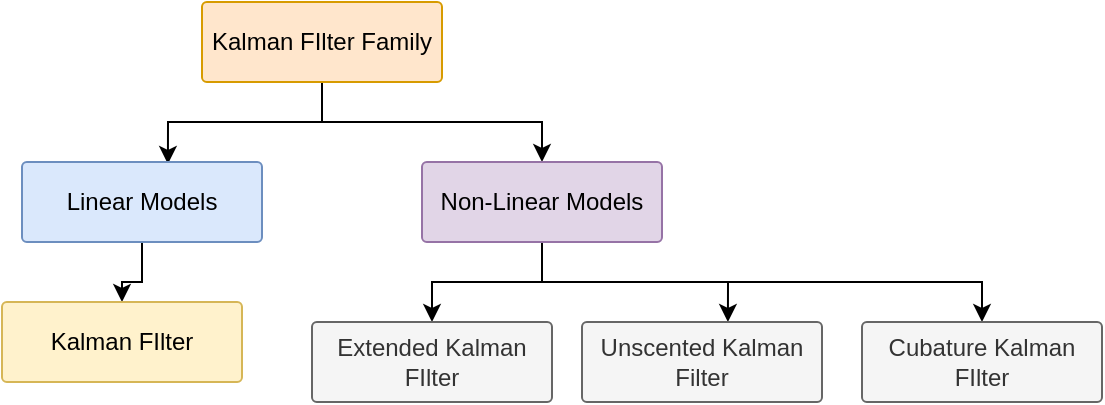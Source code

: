 <mxfile version="12.5.5" type="device"><diagram id="kJvpoTita9LURg3vXlYl" name="Page-1"><mxGraphModel dx="1357" dy="777" grid="1" gridSize="10" guides="1" tooltips="1" connect="1" arrows="1" fold="1" page="1" pageScale="1" pageWidth="850" pageHeight="1100" math="0" shadow="0"><root><mxCell id="0"/><mxCell id="1" parent="0"/><mxCell id="AJ4Op0o1pvLsdcSlrmPr-4" style="edgeStyle=orthogonalEdgeStyle;rounded=0;orthogonalLoop=1;jettySize=auto;html=1;entryX=0.608;entryY=0.025;entryDx=0;entryDy=0;entryPerimeter=0;" edge="1" parent="1" source="AJ4Op0o1pvLsdcSlrmPr-1" target="AJ4Op0o1pvLsdcSlrmPr-2"><mxGeometry relative="1" as="geometry"/></mxCell><mxCell id="AJ4Op0o1pvLsdcSlrmPr-5" style="edgeStyle=orthogonalEdgeStyle;rounded=0;orthogonalLoop=1;jettySize=auto;html=1;" edge="1" parent="1" source="AJ4Op0o1pvLsdcSlrmPr-1" target="AJ4Op0o1pvLsdcSlrmPr-3"><mxGeometry relative="1" as="geometry"/></mxCell><mxCell id="AJ4Op0o1pvLsdcSlrmPr-1" value="Kalman FIlter Family" style="rounded=1;whiteSpace=wrap;html=1;arcSize=6;fillColor=#ffe6cc;strokeColor=#d79b00;" vertex="1" parent="1"><mxGeometry x="310" y="100" width="120" height="40" as="geometry"/></mxCell><mxCell id="AJ4Op0o1pvLsdcSlrmPr-13" style="edgeStyle=orthogonalEdgeStyle;rounded=0;orthogonalLoop=1;jettySize=auto;html=1;entryX=0.5;entryY=0;entryDx=0;entryDy=0;" edge="1" parent="1" source="AJ4Op0o1pvLsdcSlrmPr-2" target="AJ4Op0o1pvLsdcSlrmPr-6"><mxGeometry relative="1" as="geometry"/></mxCell><mxCell id="AJ4Op0o1pvLsdcSlrmPr-2" value="Linear Models" style="rounded=1;whiteSpace=wrap;html=1;arcSize=6;fillColor=#dae8fc;strokeColor=#6c8ebf;" vertex="1" parent="1"><mxGeometry x="220" y="180" width="120" height="40" as="geometry"/></mxCell><mxCell id="AJ4Op0o1pvLsdcSlrmPr-10" style="edgeStyle=orthogonalEdgeStyle;rounded=0;orthogonalLoop=1;jettySize=auto;html=1;entryX=0.5;entryY=0;entryDx=0;entryDy=0;" edge="1" parent="1" source="AJ4Op0o1pvLsdcSlrmPr-3" target="AJ4Op0o1pvLsdcSlrmPr-7"><mxGeometry relative="1" as="geometry"/></mxCell><mxCell id="AJ4Op0o1pvLsdcSlrmPr-11" style="edgeStyle=orthogonalEdgeStyle;rounded=0;orthogonalLoop=1;jettySize=auto;html=1;entryX=0.608;entryY=0;entryDx=0;entryDy=0;entryPerimeter=0;" edge="1" parent="1" source="AJ4Op0o1pvLsdcSlrmPr-3" target="AJ4Op0o1pvLsdcSlrmPr-8"><mxGeometry relative="1" as="geometry"/></mxCell><mxCell id="AJ4Op0o1pvLsdcSlrmPr-12" style="edgeStyle=orthogonalEdgeStyle;rounded=0;orthogonalLoop=1;jettySize=auto;html=1;entryX=0.5;entryY=0;entryDx=0;entryDy=0;" edge="1" parent="1" source="AJ4Op0o1pvLsdcSlrmPr-3" target="AJ4Op0o1pvLsdcSlrmPr-9"><mxGeometry relative="1" as="geometry"><Array as="points"><mxPoint x="480" y="240"/><mxPoint x="700" y="240"/></Array></mxGeometry></mxCell><mxCell id="AJ4Op0o1pvLsdcSlrmPr-3" value="Non-Linear Models" style="rounded=1;whiteSpace=wrap;html=1;arcSize=6;fillColor=#e1d5e7;strokeColor=#9673a6;" vertex="1" parent="1"><mxGeometry x="420" y="180" width="120" height="40" as="geometry"/></mxCell><mxCell id="AJ4Op0o1pvLsdcSlrmPr-6" value="Kalman FIlter" style="rounded=1;whiteSpace=wrap;html=1;arcSize=6;fillColor=#fff2cc;strokeColor=#d6b656;" vertex="1" parent="1"><mxGeometry x="210" y="250" width="120" height="40" as="geometry"/></mxCell><mxCell id="AJ4Op0o1pvLsdcSlrmPr-7" value="Extended Kalman FIlter" style="rounded=1;whiteSpace=wrap;html=1;arcSize=6;fillColor=#f5f5f5;strokeColor=#666666;fontColor=#333333;" vertex="1" parent="1"><mxGeometry x="365" y="260" width="120" height="40" as="geometry"/></mxCell><mxCell id="AJ4Op0o1pvLsdcSlrmPr-8" value="Unscented Kalman Filter" style="rounded=1;whiteSpace=wrap;html=1;arcSize=6;fillColor=#f5f5f5;strokeColor=#666666;fontColor=#333333;" vertex="1" parent="1"><mxGeometry x="500" y="260" width="120" height="40" as="geometry"/></mxCell><mxCell id="AJ4Op0o1pvLsdcSlrmPr-9" value="Cubature Kalman FIlter" style="rounded=1;whiteSpace=wrap;html=1;arcSize=6;fillColor=#f5f5f5;strokeColor=#666666;fontColor=#333333;" vertex="1" parent="1"><mxGeometry x="640" y="260" width="120" height="40" as="geometry"/></mxCell></root></mxGraphModel></diagram></mxfile>
